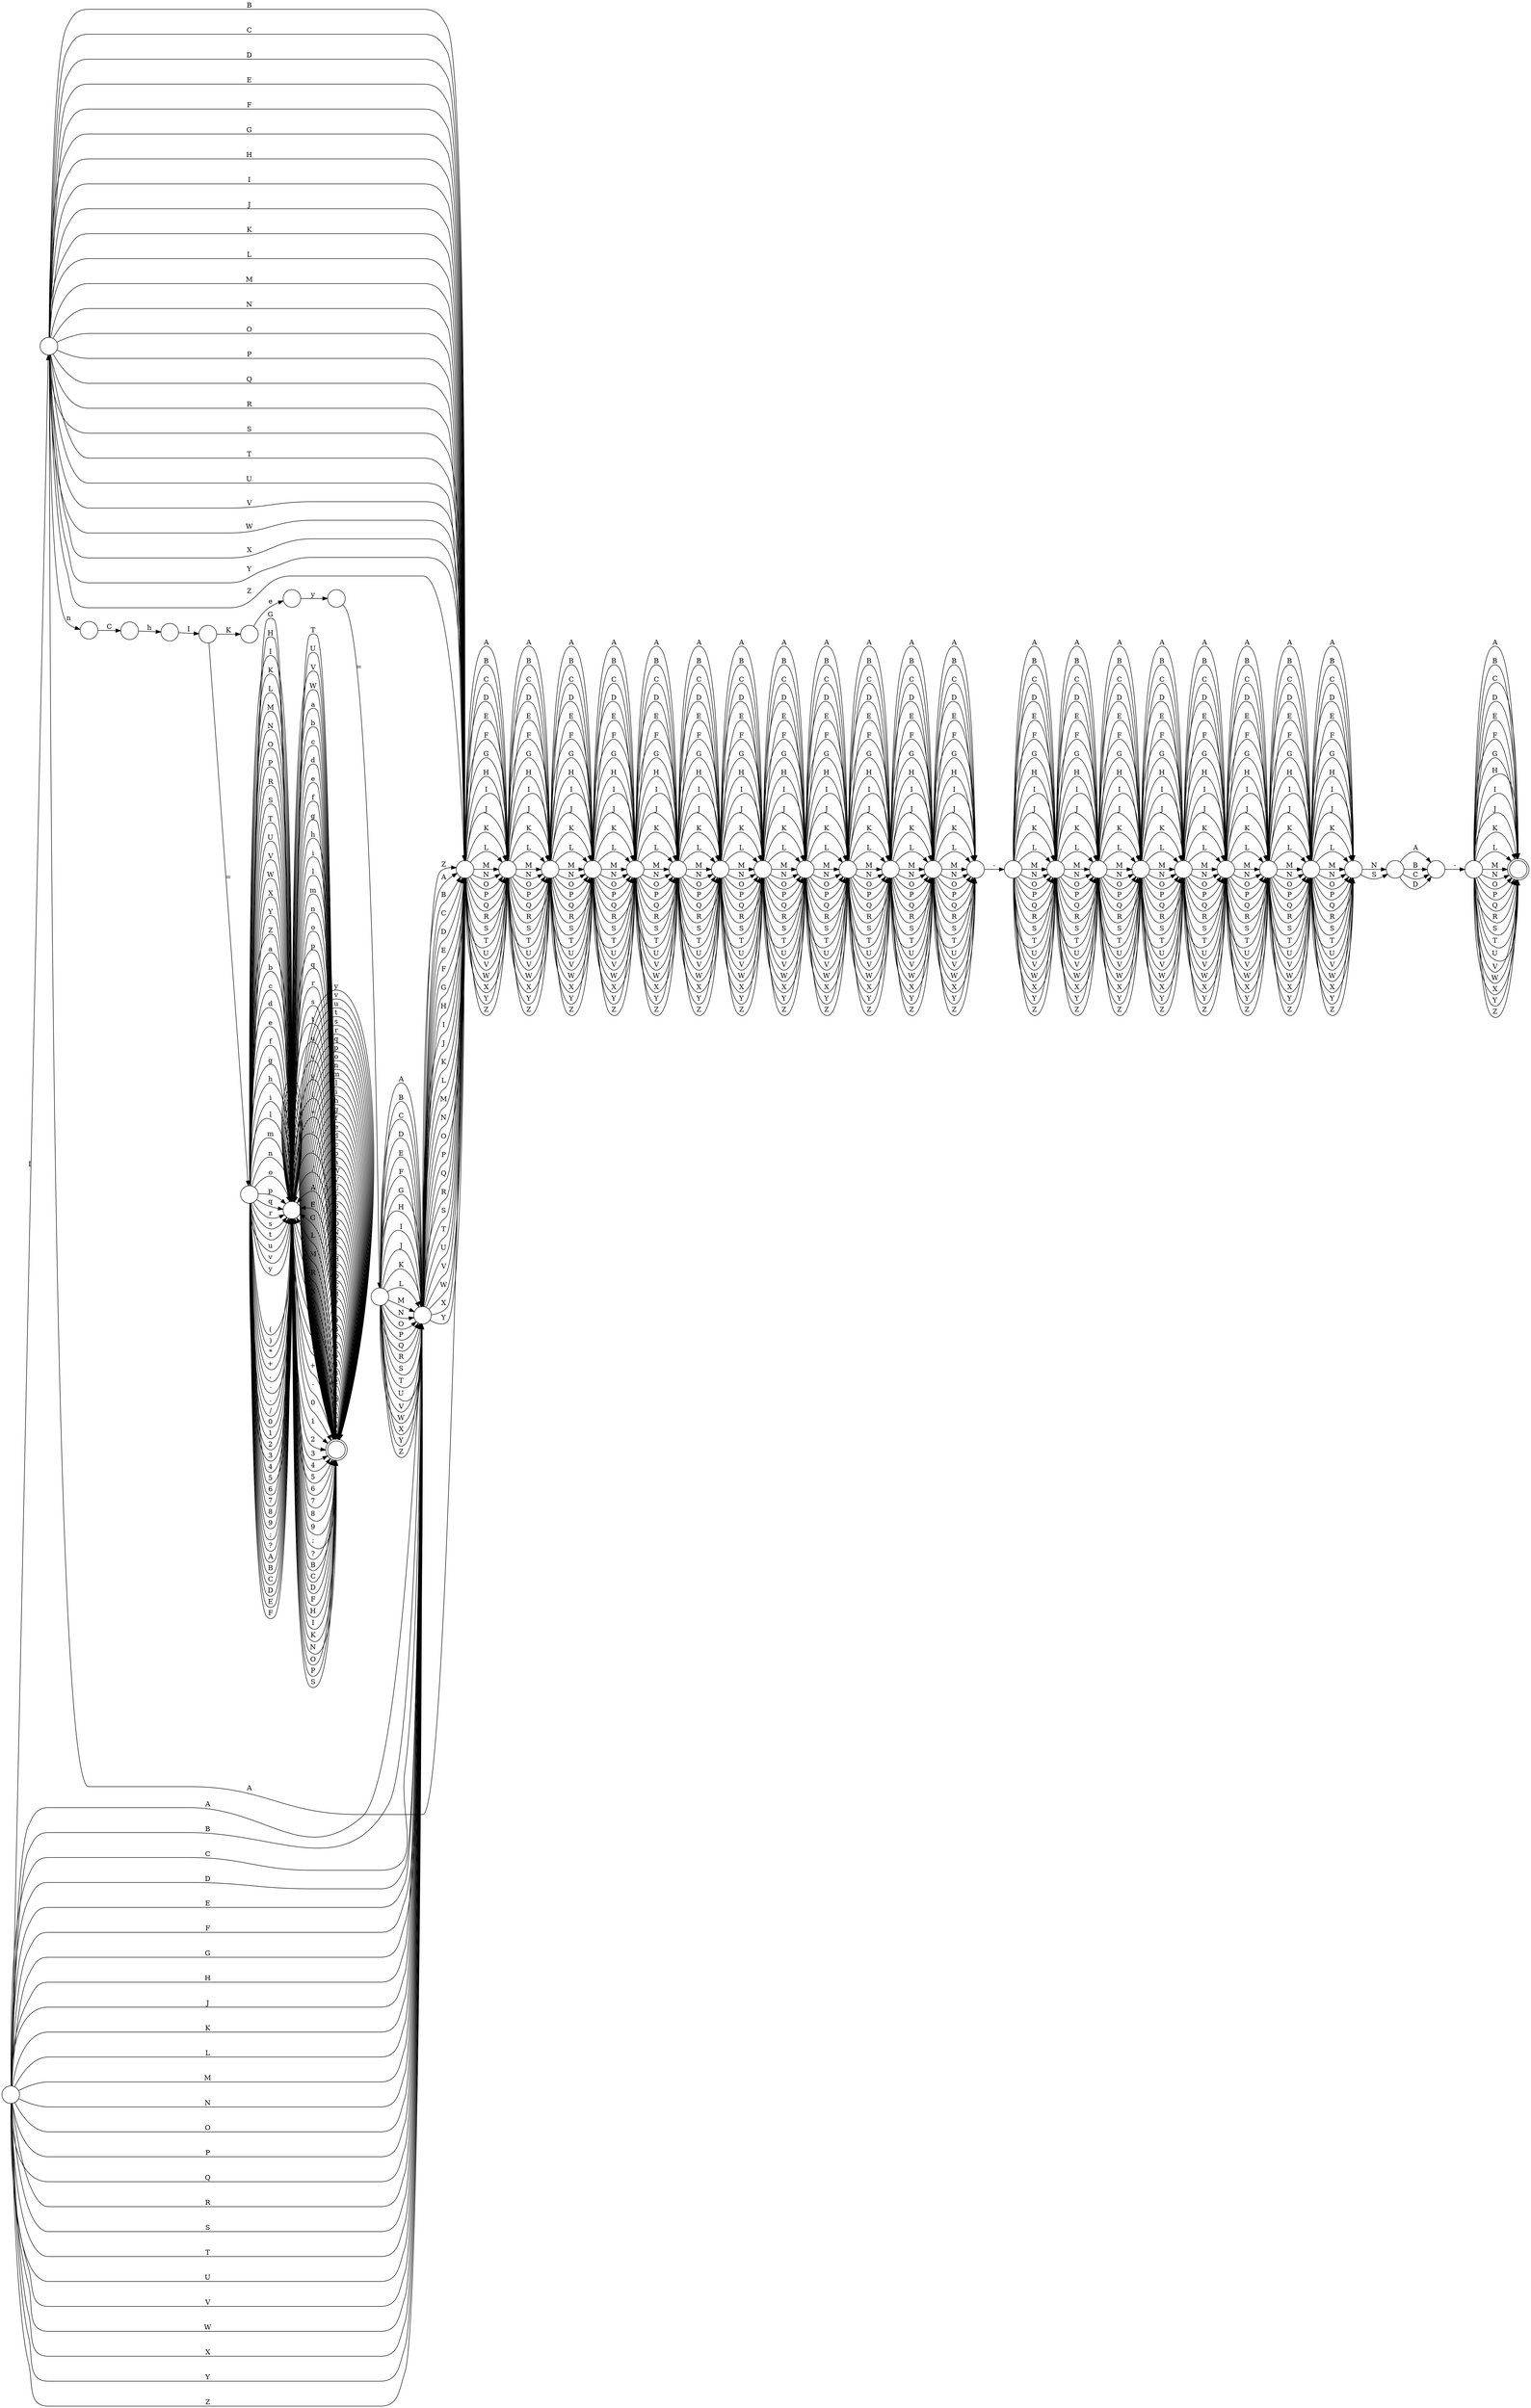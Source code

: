 digraph CFXdigraph {
  rankdir = LR;
  0 [shape=circle,label=""];
  0 -> 1 [label="A"]
  0 -> 1 [label="B"]
  0 -> 1 [label="C"]
  0 -> 1 [label="D"]
  0 -> 1 [label="E"]
  0 -> 1 [label="F"]
  0 -> 1 [label="G"]
  0 -> 1 [label="H"]
  0 -> 38 [label="I"]
  0 -> 1 [label="J"]
  0 -> 1 [label="K"]
  0 -> 1 [label="L"]
  0 -> 1 [label="M"]
  0 -> 1 [label="N"]
  0 -> 1 [label="O"]
  0 -> 1 [label="P"]
  0 -> 1 [label="Q"]
  0 -> 1 [label="R"]
  0 -> 1 [label="S"]
  0 -> 1 [label="T"]
  0 -> 1 [label="U"]
  0 -> 1 [label="V"]
  0 -> 1 [label="W"]
  0 -> 1 [label="X"]
  0 -> 1 [label="Y"]
  0 -> 1 [label="Z"]
  1 [shape=circle,label=""];
  1 -> 13 [label="A"]
  1 -> 13 [label="B"]
  1 -> 13 [label="C"]
  1 -> 13 [label="D"]
  1 -> 13 [label="E"]
  1 -> 13 [label="F"]
  1 -> 13 [label="G"]
  1 -> 13 [label="H"]
  1 -> 13 [label="I"]
  1 -> 13 [label="J"]
  1 -> 13 [label="K"]
  1 -> 13 [label="L"]
  1 -> 13 [label="M"]
  1 -> 13 [label="N"]
  1 -> 13 [label="O"]
  1 -> 13 [label="P"]
  1 -> 13 [label="Q"]
  1 -> 13 [label="R"]
  1 -> 13 [label="S"]
  1 -> 13 [label="T"]
  1 -> 13 [label="U"]
  1 -> 13 [label="V"]
  1 -> 13 [label="W"]
  1 -> 13 [label="X"]
  1 -> 13 [label="Y"]
  1 -> 13 [label="Z"]
  2 [shape=circle,label=""];
  2 -> 12 [label="("]
  2 -> 12 [label=")"]
  2 -> 12 [label="*"]
  2 -> 12 [label="+"]
  2 -> 12 [label=","]
  2 -> 12 [label="-"]
  2 -> 12 [label="."]
  2 -> 12 [label="/"]
  2 -> 12 [label="0"]
  2 -> 12 [label="1"]
  2 -> 12 [label="2"]
  2 -> 12 [label="3"]
  2 -> 12 [label="4"]
  2 -> 12 [label="5"]
  2 -> 12 [label="6"]
  2 -> 12 [label="7"]
  2 -> 12 [label="8"]
  2 -> 12 [label="9"]
  2 -> 12 [label=";"]
  2 -> 12 [label="?"]
  2 -> 12 [label="A"]
  2 -> 12 [label="B"]
  2 -> 12 [label="C"]
  2 -> 12 [label="D"]
  2 -> 12 [label="E"]
  2 -> 12 [label="F"]
  2 -> 12 [label="G"]
  2 -> 12 [label="H"]
  2 -> 12 [label="I"]
  2 -> 12 [label="K"]
  2 -> 12 [label="L"]
  2 -> 12 [label="M"]
  2 -> 12 [label="N"]
  2 -> 12 [label="O"]
  2 -> 12 [label="P"]
  2 -> 12 [label="R"]
  2 -> 12 [label="S"]
  2 -> 12 [label="T"]
  2 -> 12 [label="U"]
  2 -> 12 [label="V"]
  2 -> 12 [label="W"]
  2 -> 12 [label="X"]
  2 -> 12 [label="Y"]
  2 -> 12 [label="Z"]
  2 -> 12 [label="a"]
  2 -> 12 [label="b"]
  2 -> 12 [label="c"]
  2 -> 12 [label="d"]
  2 -> 12 [label="e"]
  2 -> 12 [label="f"]
  2 -> 12 [label="g"]
  2 -> 12 [label="h"]
  2 -> 12 [label="i"]
  2 -> 12 [label="l"]
  2 -> 12 [label="m"]
  2 -> 12 [label="n"]
  2 -> 12 [label="o"]
  2 -> 12 [label="p"]
  2 -> 12 [label="q"]
  2 -> 12 [label="r"]
  2 -> 12 [label="s"]
  2 -> 12 [label="t"]
  2 -> 12 [label="u"]
  2 -> 12 [label="v"]
  2 -> 12 [label="y"]
  3 [shape=circle,label=""];
  3 -> 1 [label="A"]
  3 -> 1 [label="B"]
  3 -> 1 [label="C"]
  3 -> 1 [label="D"]
  3 -> 1 [label="E"]
  3 -> 1 [label="F"]
  3 -> 1 [label="G"]
  3 -> 1 [label="H"]
  3 -> 1 [label="I"]
  3 -> 1 [label="J"]
  3 -> 1 [label="K"]
  3 -> 1 [label="L"]
  3 -> 1 [label="M"]
  3 -> 1 [label="N"]
  3 -> 1 [label="O"]
  3 -> 1 [label="P"]
  3 -> 1 [label="Q"]
  3 -> 1 [label="R"]
  3 -> 1 [label="S"]
  3 -> 1 [label="T"]
  3 -> 1 [label="U"]
  3 -> 1 [label="V"]
  3 -> 1 [label="W"]
  3 -> 1 [label="X"]
  3 -> 1 [label="Y"]
  3 -> 1 [label="Z"]
  4 [shape=circle,label=""];
  4 -> 10 [label="h"]
  5 [shape=circle,label=""];
  5 -> 15 [label="-"]
  6 [shape=circle,label=""];
  6 -> 2 [label="="]
  6 -> 7 [label="K"]
  7 [shape=circle,label=""];
  7 -> 9 [label="e"]
  8 [shape=circle,label=""];
  8 -> 5 [label="A"]
  8 -> 5 [label="B"]
  8 -> 5 [label="C"]
  8 -> 5 [label="D"]
  9 [shape=circle,label=""];
  9 -> 16 [label="y"]
  10 [shape=circle,label=""];
  10 -> 6 [label="I"]
  11 [shape=circle,label=""];
  11 -> 4 [label="C"]
  12 [shape=circle,label=""];
  12 -> 12 [label="("]
  12 -> 39 [label=")"]
  12 -> 12 [label="*"]
  12 -> 39 [label="+"]
  12 -> 12 [label=","]
  12 -> 39 [label="-"]
  12 -> 12 [label="."]
  12 -> 12 [label="/"]
  12 -> 39 [label="0"]
  12 -> 39 [label="1"]
  12 -> 39 [label="2"]
  12 -> 39 [label="3"]
  12 -> 39 [label="4"]
  12 -> 39 [label="5"]
  12 -> 39 [label="6"]
  12 -> 39 [label="7"]
  12 -> 39 [label="8"]
  12 -> 39 [label="9"]
  12 -> 39 [label=";"]
  12 -> 39 [label="?"]
  12 -> 12 [label="A"]
  12 -> 39 [label="B"]
  12 -> 39 [label="C"]
  12 -> 39 [label="D"]
  12 -> 12 [label="E"]
  12 -> 39 [label="F"]
  12 -> 12 [label="G"]
  12 -> 39 [label="H"]
  12 -> 39 [label="I"]
  12 -> 39 [label="K"]
  12 -> 12 [label="L"]
  12 -> 12 [label="M"]
  12 -> 39 [label="N"]
  12 -> 39 [label="O"]
  12 -> 39 [label="P"]
  12 -> 12 [label="R"]
  12 -> 39 [label="S"]
  12 -> 39 [label="T"]
  12 -> 39 [label="U"]
  12 -> 39 [label="V"]
  12 -> 39 [label="W"]
  12 -> 12 [label="X"]
  12 -> 12 [label="Y"]
  12 -> 12 [label="Z"]
  12 -> 39 [label="a"]
  12 -> 39 [label="b"]
  12 -> 39 [label="c"]
  12 -> 39 [label="d"]
  12 -> 39 [label="e"]
  12 -> 39 [label="f"]
  12 -> 39 [label="g"]
  12 -> 39 [label="h"]
  12 -> 39 [label="i"]
  12 -> 39 [label="l"]
  12 -> 39 [label="m"]
  12 -> 39 [label="n"]
  12 -> 39 [label="o"]
  12 -> 39 [label="p"]
  12 -> 39 [label="q"]
  12 -> 39 [label="r"]
  12 -> 39 [label="s"]
  12 -> 39 [label="t"]
  12 -> 39 [label="u"]
  12 -> 39 [label="v"]
  12 -> 39 [label="y"]
  13 [shape=circle,label=""];
  13 -> 37 [label="A"]
  13 -> 37 [label="B"]
  13 -> 37 [label="C"]
  13 -> 37 [label="D"]
  13 -> 37 [label="E"]
  13 -> 37 [label="F"]
  13 -> 37 [label="G"]
  13 -> 37 [label="H"]
  13 -> 37 [label="I"]
  13 -> 37 [label="J"]
  13 -> 37 [label="K"]
  13 -> 37 [label="L"]
  13 -> 37 [label="M"]
  13 -> 37 [label="N"]
  13 -> 37 [label="O"]
  13 -> 37 [label="P"]
  13 -> 37 [label="Q"]
  13 -> 37 [label="R"]
  13 -> 37 [label="S"]
  13 -> 37 [label="T"]
  13 -> 37 [label="U"]
  13 -> 37 [label="V"]
  13 -> 37 [label="W"]
  13 -> 37 [label="X"]
  13 -> 37 [label="Y"]
  13 -> 37 [label="Z"]
  14 [shape=circle,label=""];
  14 -> 33 [label="A"]
  14 -> 33 [label="B"]
  14 -> 33 [label="C"]
  14 -> 33 [label="D"]
  14 -> 33 [label="E"]
  14 -> 33 [label="F"]
  14 -> 33 [label="G"]
  14 -> 33 [label="H"]
  14 -> 33 [label="I"]
  14 -> 33 [label="J"]
  14 -> 33 [label="K"]
  14 -> 33 [label="L"]
  14 -> 33 [label="M"]
  14 -> 33 [label="N"]
  14 -> 33 [label="O"]
  14 -> 33 [label="P"]
  14 -> 33 [label="Q"]
  14 -> 33 [label="R"]
  14 -> 33 [label="S"]
  14 -> 33 [label="T"]
  14 -> 33 [label="U"]
  14 -> 33 [label="V"]
  14 -> 33 [label="W"]
  14 -> 33 [label="X"]
  14 -> 33 [label="Y"]
  14 -> 33 [label="Z"]
  15 [shape=circle,label=""];
  15 -> 20 [label="A"]
  15 -> 20 [label="B"]
  15 -> 20 [label="C"]
  15 -> 20 [label="D"]
  15 -> 20 [label="E"]
  15 -> 20 [label="F"]
  15 -> 20 [label="G"]
  15 -> 20 [label="H"]
  15 -> 20 [label="I"]
  15 -> 20 [label="J"]
  15 -> 20 [label="K"]
  15 -> 20 [label="L"]
  15 -> 20 [label="M"]
  15 -> 20 [label="N"]
  15 -> 20 [label="O"]
  15 -> 20 [label="P"]
  15 -> 20 [label="Q"]
  15 -> 20 [label="R"]
  15 -> 20 [label="S"]
  15 -> 20 [label="T"]
  15 -> 20 [label="U"]
  15 -> 20 [label="V"]
  15 -> 20 [label="W"]
  15 -> 20 [label="X"]
  15 -> 20 [label="Y"]
  15 -> 20 [label="Z"]
  16 [shape=circle,label=""];
  16 -> 3 [label="="]
  17 [shape=circle,label=""];
  17 -> 14 [label="-"]
  18 [shape=circle,label=""];
  18 -> 17 [label="A"]
  18 -> 17 [label="B"]
  18 -> 17 [label="C"]
  18 -> 17 [label="D"]
  18 -> 17 [label="E"]
  18 -> 17 [label="F"]
  18 -> 17 [label="G"]
  18 -> 17 [label="H"]
  18 -> 17 [label="I"]
  18 -> 17 [label="J"]
  18 -> 17 [label="K"]
  18 -> 17 [label="L"]
  18 -> 17 [label="M"]
  18 -> 17 [label="N"]
  18 -> 17 [label="O"]
  18 -> 17 [label="P"]
  18 -> 17 [label="Q"]
  18 -> 17 [label="R"]
  18 -> 17 [label="S"]
  18 -> 17 [label="T"]
  18 -> 17 [label="U"]
  18 -> 17 [label="V"]
  18 -> 17 [label="W"]
  18 -> 17 [label="X"]
  18 -> 17 [label="Y"]
  18 -> 17 [label="Z"]
  19 [shape=circle,label=""];
  19 -> 21 [label="A"]
  19 -> 21 [label="B"]
  19 -> 21 [label="C"]
  19 -> 21 [label="D"]
  19 -> 21 [label="E"]
  19 -> 21 [label="F"]
  19 -> 21 [label="G"]
  19 -> 21 [label="H"]
  19 -> 21 [label="I"]
  19 -> 21 [label="J"]
  19 -> 21 [label="K"]
  19 -> 21 [label="L"]
  19 -> 21 [label="M"]
  19 -> 21 [label="N"]
  19 -> 21 [label="O"]
  19 -> 21 [label="P"]
  19 -> 21 [label="Q"]
  19 -> 21 [label="R"]
  19 -> 21 [label="S"]
  19 -> 21 [label="T"]
  19 -> 21 [label="U"]
  19 -> 21 [label="V"]
  19 -> 21 [label="W"]
  19 -> 21 [label="X"]
  19 -> 21 [label="Y"]
  19 -> 21 [label="Z"]
  20 [shape=doublecircle,label=""];
  21 [shape=circle,label=""];
  21 -> 8 [label="N"]
  21 -> 8 [label="S"]
  22 [shape=circle,label=""];
  22 -> 18 [label="A"]
  22 -> 18 [label="B"]
  22 -> 18 [label="C"]
  22 -> 18 [label="D"]
  22 -> 18 [label="E"]
  22 -> 18 [label="F"]
  22 -> 18 [label="G"]
  22 -> 18 [label="H"]
  22 -> 18 [label="I"]
  22 -> 18 [label="J"]
  22 -> 18 [label="K"]
  22 -> 18 [label="L"]
  22 -> 18 [label="M"]
  22 -> 18 [label="N"]
  22 -> 18 [label="O"]
  22 -> 18 [label="P"]
  22 -> 18 [label="Q"]
  22 -> 18 [label="R"]
  22 -> 18 [label="S"]
  22 -> 18 [label="T"]
  22 -> 18 [label="U"]
  22 -> 18 [label="V"]
  22 -> 18 [label="W"]
  22 -> 18 [label="X"]
  22 -> 18 [label="Y"]
  22 -> 18 [label="Z"]
  23 [shape=circle,label=""];
  23 -> 19 [label="A"]
  23 -> 19 [label="B"]
  23 -> 19 [label="C"]
  23 -> 19 [label="D"]
  23 -> 19 [label="E"]
  23 -> 19 [label="F"]
  23 -> 19 [label="G"]
  23 -> 19 [label="H"]
  23 -> 19 [label="I"]
  23 -> 19 [label="J"]
  23 -> 19 [label="K"]
  23 -> 19 [label="L"]
  23 -> 19 [label="M"]
  23 -> 19 [label="N"]
  23 -> 19 [label="O"]
  23 -> 19 [label="P"]
  23 -> 19 [label="Q"]
  23 -> 19 [label="R"]
  23 -> 19 [label="S"]
  23 -> 19 [label="T"]
  23 -> 19 [label="U"]
  23 -> 19 [label="V"]
  23 -> 19 [label="W"]
  23 -> 19 [label="X"]
  23 -> 19 [label="Y"]
  23 -> 19 [label="Z"]
  24 [shape=circle,label=""];
  24 -> 22 [label="A"]
  24 -> 22 [label="B"]
  24 -> 22 [label="C"]
  24 -> 22 [label="D"]
  24 -> 22 [label="E"]
  24 -> 22 [label="F"]
  24 -> 22 [label="G"]
  24 -> 22 [label="H"]
  24 -> 22 [label="I"]
  24 -> 22 [label="J"]
  24 -> 22 [label="K"]
  24 -> 22 [label="L"]
  24 -> 22 [label="M"]
  24 -> 22 [label="N"]
  24 -> 22 [label="O"]
  24 -> 22 [label="P"]
  24 -> 22 [label="Q"]
  24 -> 22 [label="R"]
  24 -> 22 [label="S"]
  24 -> 22 [label="T"]
  24 -> 22 [label="U"]
  24 -> 22 [label="V"]
  24 -> 22 [label="W"]
  24 -> 22 [label="X"]
  24 -> 22 [label="Y"]
  24 -> 22 [label="Z"]
  25 [shape=circle,label=""];
  25 -> 23 [label="A"]
  25 -> 23 [label="B"]
  25 -> 23 [label="C"]
  25 -> 23 [label="D"]
  25 -> 23 [label="E"]
  25 -> 23 [label="F"]
  25 -> 23 [label="G"]
  25 -> 23 [label="H"]
  25 -> 23 [label="I"]
  25 -> 23 [label="J"]
  25 -> 23 [label="K"]
  25 -> 23 [label="L"]
  25 -> 23 [label="M"]
  25 -> 23 [label="N"]
  25 -> 23 [label="O"]
  25 -> 23 [label="P"]
  25 -> 23 [label="Q"]
  25 -> 23 [label="R"]
  25 -> 23 [label="S"]
  25 -> 23 [label="T"]
  25 -> 23 [label="U"]
  25 -> 23 [label="V"]
  25 -> 23 [label="W"]
  25 -> 23 [label="X"]
  25 -> 23 [label="Y"]
  25 -> 23 [label="Z"]
  26 [shape=circle,label=""];
  26 -> 24 [label="A"]
  26 -> 24 [label="B"]
  26 -> 24 [label="C"]
  26 -> 24 [label="D"]
  26 -> 24 [label="E"]
  26 -> 24 [label="F"]
  26 -> 24 [label="G"]
  26 -> 24 [label="H"]
  26 -> 24 [label="I"]
  26 -> 24 [label="J"]
  26 -> 24 [label="K"]
  26 -> 24 [label="L"]
  26 -> 24 [label="M"]
  26 -> 24 [label="N"]
  26 -> 24 [label="O"]
  26 -> 24 [label="P"]
  26 -> 24 [label="Q"]
  26 -> 24 [label="R"]
  26 -> 24 [label="S"]
  26 -> 24 [label="T"]
  26 -> 24 [label="U"]
  26 -> 24 [label="V"]
  26 -> 24 [label="W"]
  26 -> 24 [label="X"]
  26 -> 24 [label="Y"]
  26 -> 24 [label="Z"]
  27 [shape=circle,label=""];
  27 -> 25 [label="A"]
  27 -> 25 [label="B"]
  27 -> 25 [label="C"]
  27 -> 25 [label="D"]
  27 -> 25 [label="E"]
  27 -> 25 [label="F"]
  27 -> 25 [label="G"]
  27 -> 25 [label="H"]
  27 -> 25 [label="I"]
  27 -> 25 [label="J"]
  27 -> 25 [label="K"]
  27 -> 25 [label="L"]
  27 -> 25 [label="M"]
  27 -> 25 [label="N"]
  27 -> 25 [label="O"]
  27 -> 25 [label="P"]
  27 -> 25 [label="Q"]
  27 -> 25 [label="R"]
  27 -> 25 [label="S"]
  27 -> 25 [label="T"]
  27 -> 25 [label="U"]
  27 -> 25 [label="V"]
  27 -> 25 [label="W"]
  27 -> 25 [label="X"]
  27 -> 25 [label="Y"]
  27 -> 25 [label="Z"]
  28 [shape=circle,label=""];
  28 -> 26 [label="A"]
  28 -> 26 [label="B"]
  28 -> 26 [label="C"]
  28 -> 26 [label="D"]
  28 -> 26 [label="E"]
  28 -> 26 [label="F"]
  28 -> 26 [label="G"]
  28 -> 26 [label="H"]
  28 -> 26 [label="I"]
  28 -> 26 [label="J"]
  28 -> 26 [label="K"]
  28 -> 26 [label="L"]
  28 -> 26 [label="M"]
  28 -> 26 [label="N"]
  28 -> 26 [label="O"]
  28 -> 26 [label="P"]
  28 -> 26 [label="Q"]
  28 -> 26 [label="R"]
  28 -> 26 [label="S"]
  28 -> 26 [label="T"]
  28 -> 26 [label="U"]
  28 -> 26 [label="V"]
  28 -> 26 [label="W"]
  28 -> 26 [label="X"]
  28 -> 26 [label="Y"]
  28 -> 26 [label="Z"]
  29 [shape=circle,label=""];
  29 -> 27 [label="A"]
  29 -> 27 [label="B"]
  29 -> 27 [label="C"]
  29 -> 27 [label="D"]
  29 -> 27 [label="E"]
  29 -> 27 [label="F"]
  29 -> 27 [label="G"]
  29 -> 27 [label="H"]
  29 -> 27 [label="I"]
  29 -> 27 [label="J"]
  29 -> 27 [label="K"]
  29 -> 27 [label="L"]
  29 -> 27 [label="M"]
  29 -> 27 [label="N"]
  29 -> 27 [label="O"]
  29 -> 27 [label="P"]
  29 -> 27 [label="Q"]
  29 -> 27 [label="R"]
  29 -> 27 [label="S"]
  29 -> 27 [label="T"]
  29 -> 27 [label="U"]
  29 -> 27 [label="V"]
  29 -> 27 [label="W"]
  29 -> 27 [label="X"]
  29 -> 27 [label="Y"]
  29 -> 27 [label="Z"]
  30 [shape=circle,label=""];
  30 -> 28 [label="A"]
  30 -> 28 [label="B"]
  30 -> 28 [label="C"]
  30 -> 28 [label="D"]
  30 -> 28 [label="E"]
  30 -> 28 [label="F"]
  30 -> 28 [label="G"]
  30 -> 28 [label="H"]
  30 -> 28 [label="I"]
  30 -> 28 [label="J"]
  30 -> 28 [label="K"]
  30 -> 28 [label="L"]
  30 -> 28 [label="M"]
  30 -> 28 [label="N"]
  30 -> 28 [label="O"]
  30 -> 28 [label="P"]
  30 -> 28 [label="Q"]
  30 -> 28 [label="R"]
  30 -> 28 [label="S"]
  30 -> 28 [label="T"]
  30 -> 28 [label="U"]
  30 -> 28 [label="V"]
  30 -> 28 [label="W"]
  30 -> 28 [label="X"]
  30 -> 28 [label="Y"]
  30 -> 28 [label="Z"]
  31 [shape=circle,label=""];
  31 -> 29 [label="A"]
  31 -> 29 [label="B"]
  31 -> 29 [label="C"]
  31 -> 29 [label="D"]
  31 -> 29 [label="E"]
  31 -> 29 [label="F"]
  31 -> 29 [label="G"]
  31 -> 29 [label="H"]
  31 -> 29 [label="I"]
  31 -> 29 [label="J"]
  31 -> 29 [label="K"]
  31 -> 29 [label="L"]
  31 -> 29 [label="M"]
  31 -> 29 [label="N"]
  31 -> 29 [label="O"]
  31 -> 29 [label="P"]
  31 -> 29 [label="Q"]
  31 -> 29 [label="R"]
  31 -> 29 [label="S"]
  31 -> 29 [label="T"]
  31 -> 29 [label="U"]
  31 -> 29 [label="V"]
  31 -> 29 [label="W"]
  31 -> 29 [label="X"]
  31 -> 29 [label="Y"]
  31 -> 29 [label="Z"]
  32 [shape=circle,label=""];
  32 -> 30 [label="A"]
  32 -> 30 [label="B"]
  32 -> 30 [label="C"]
  32 -> 30 [label="D"]
  32 -> 30 [label="E"]
  32 -> 30 [label="F"]
  32 -> 30 [label="G"]
  32 -> 30 [label="H"]
  32 -> 30 [label="I"]
  32 -> 30 [label="J"]
  32 -> 30 [label="K"]
  32 -> 30 [label="L"]
  32 -> 30 [label="M"]
  32 -> 30 [label="N"]
  32 -> 30 [label="O"]
  32 -> 30 [label="P"]
  32 -> 30 [label="Q"]
  32 -> 30 [label="R"]
  32 -> 30 [label="S"]
  32 -> 30 [label="T"]
  32 -> 30 [label="U"]
  32 -> 30 [label="V"]
  32 -> 30 [label="W"]
  32 -> 30 [label="X"]
  32 -> 30 [label="Y"]
  32 -> 30 [label="Z"]
  33 [shape=circle,label=""];
  33 -> 31 [label="A"]
  33 -> 31 [label="B"]
  33 -> 31 [label="C"]
  33 -> 31 [label="D"]
  33 -> 31 [label="E"]
  33 -> 31 [label="F"]
  33 -> 31 [label="G"]
  33 -> 31 [label="H"]
  33 -> 31 [label="I"]
  33 -> 31 [label="J"]
  33 -> 31 [label="K"]
  33 -> 31 [label="L"]
  33 -> 31 [label="M"]
  33 -> 31 [label="N"]
  33 -> 31 [label="O"]
  33 -> 31 [label="P"]
  33 -> 31 [label="Q"]
  33 -> 31 [label="R"]
  33 -> 31 [label="S"]
  33 -> 31 [label="T"]
  33 -> 31 [label="U"]
  33 -> 31 [label="V"]
  33 -> 31 [label="W"]
  33 -> 31 [label="X"]
  33 -> 31 [label="Y"]
  33 -> 31 [label="Z"]
  34 [shape=circle,label=""];
  34 -> 32 [label="A"]
  34 -> 32 [label="B"]
  34 -> 32 [label="C"]
  34 -> 32 [label="D"]
  34 -> 32 [label="E"]
  34 -> 32 [label="F"]
  34 -> 32 [label="G"]
  34 -> 32 [label="H"]
  34 -> 32 [label="I"]
  34 -> 32 [label="J"]
  34 -> 32 [label="K"]
  34 -> 32 [label="L"]
  34 -> 32 [label="M"]
  34 -> 32 [label="N"]
  34 -> 32 [label="O"]
  34 -> 32 [label="P"]
  34 -> 32 [label="Q"]
  34 -> 32 [label="R"]
  34 -> 32 [label="S"]
  34 -> 32 [label="T"]
  34 -> 32 [label="U"]
  34 -> 32 [label="V"]
  34 -> 32 [label="W"]
  34 -> 32 [label="X"]
  34 -> 32 [label="Y"]
  34 -> 32 [label="Z"]
  35 [shape=circle,label=""];
  35 -> 34 [label="A"]
  35 -> 34 [label="B"]
  35 -> 34 [label="C"]
  35 -> 34 [label="D"]
  35 -> 34 [label="E"]
  35 -> 34 [label="F"]
  35 -> 34 [label="G"]
  35 -> 34 [label="H"]
  35 -> 34 [label="I"]
  35 -> 34 [label="J"]
  35 -> 34 [label="K"]
  35 -> 34 [label="L"]
  35 -> 34 [label="M"]
  35 -> 34 [label="N"]
  35 -> 34 [label="O"]
  35 -> 34 [label="P"]
  35 -> 34 [label="Q"]
  35 -> 34 [label="R"]
  35 -> 34 [label="S"]
  35 -> 34 [label="T"]
  35 -> 34 [label="U"]
  35 -> 34 [label="V"]
  35 -> 34 [label="W"]
  35 -> 34 [label="X"]
  35 -> 34 [label="Y"]
  35 -> 34 [label="Z"]
  36 [shape=circle,label=""];
  36 -> 35 [label="A"]
  36 -> 35 [label="B"]
  36 -> 35 [label="C"]
  36 -> 35 [label="D"]
  36 -> 35 [label="E"]
  36 -> 35 [label="F"]
  36 -> 35 [label="G"]
  36 -> 35 [label="H"]
  36 -> 35 [label="I"]
  36 -> 35 [label="J"]
  36 -> 35 [label="K"]
  36 -> 35 [label="L"]
  36 -> 35 [label="M"]
  36 -> 35 [label="N"]
  36 -> 35 [label="O"]
  36 -> 35 [label="P"]
  36 -> 35 [label="Q"]
  36 -> 35 [label="R"]
  36 -> 35 [label="S"]
  36 -> 35 [label="T"]
  36 -> 35 [label="U"]
  36 -> 35 [label="V"]
  36 -> 35 [label="W"]
  36 -> 35 [label="X"]
  36 -> 35 [label="Y"]
  36 -> 35 [label="Z"]
  37 [shape=circle,label=""];
  37 -> 36 [label="A"]
  37 -> 36 [label="B"]
  37 -> 36 [label="C"]
  37 -> 36 [label="D"]
  37 -> 36 [label="E"]
  37 -> 36 [label="F"]
  37 -> 36 [label="G"]
  37 -> 36 [label="H"]
  37 -> 36 [label="I"]
  37 -> 36 [label="J"]
  37 -> 36 [label="K"]
  37 -> 36 [label="L"]
  37 -> 36 [label="M"]
  37 -> 36 [label="N"]
  37 -> 36 [label="O"]
  37 -> 36 [label="P"]
  37 -> 36 [label="Q"]
  37 -> 36 [label="R"]
  37 -> 36 [label="S"]
  37 -> 36 [label="T"]
  37 -> 36 [label="U"]
  37 -> 36 [label="V"]
  37 -> 36 [label="W"]
  37 -> 36 [label="X"]
  37 -> 36 [label="Y"]
  37 -> 36 [label="Z"]
  38 [shape=circle,label=""];
  38 -> 13 [label="A"]
  38 -> 13 [label="B"]
  38 -> 13 [label="C"]
  38 -> 13 [label="D"]
  38 -> 13 [label="E"]
  38 -> 13 [label="F"]
  38 -> 13 [label="G"]
  38 -> 13 [label="H"]
  38 -> 13 [label="I"]
  38 -> 13 [label="J"]
  38 -> 13 [label="K"]
  38 -> 13 [label="L"]
  38 -> 13 [label="M"]
  38 -> 13 [label="N"]
  38 -> 13 [label="O"]
  38 -> 13 [label="P"]
  38 -> 13 [label="Q"]
  38 -> 13 [label="R"]
  38 -> 13 [label="S"]
  38 -> 13 [label="T"]
  38 -> 13 [label="U"]
  38 -> 13 [label="V"]
  38 -> 13 [label="W"]
  38 -> 13 [label="X"]
  38 -> 13 [label="Y"]
  38 -> 13 [label="Z"]
  38 -> 11 [label="n"]
  39 [shape=doublecircle,label=""];
  39 -> 12 [label="("]
  39 -> 39 [label=")"]
  39 -> 12 [label="*"]
  39 -> 39 [label="+"]
  39 -> 12 [label=","]
  39 -> 39 [label="-"]
  39 -> 12 [label="."]
  39 -> 12 [label="/"]
  39 -> 39 [label="0"]
  39 -> 39 [label="1"]
  39 -> 39 [label="2"]
  39 -> 39 [label="3"]
  39 -> 39 [label="4"]
  39 -> 39 [label="5"]
  39 -> 39 [label="6"]
  39 -> 39 [label="7"]
  39 -> 39 [label="8"]
  39 -> 39 [label="9"]
  39 -> 39 [label=";"]
  39 -> 39 [label="?"]
  39 -> 12 [label="A"]
  39 -> 39 [label="B"]
  39 -> 39 [label="C"]
  39 -> 39 [label="D"]
  39 -> 12 [label="E"]
  39 -> 39 [label="F"]
  39 -> 12 [label="G"]
  39 -> 39 [label="H"]
  39 -> 39 [label="I"]
  39 -> 39 [label="K"]
  39 -> 12 [label="L"]
  39 -> 12 [label="M"]
  39 -> 39 [label="N"]
  39 -> 39 [label="O"]
  39 -> 39 [label="P"]
  39 -> 12 [label="R"]
  39 -> 39 [label="S"]
  39 -> 39 [label="T"]
  39 -> 39 [label="U"]
  39 -> 39 [label="V"]
  39 -> 39 [label="W"]
  39 -> 12 [label="X"]
  39 -> 12 [label="Y"]
  39 -> 12 [label="Z"]
  39 -> 39 [label="a"]
  39 -> 39 [label="b"]
  39 -> 39 [label="c"]
  39 -> 39 [label="d"]
  39 -> 39 [label="e"]
  39 -> 39 [label="f"]
  39 -> 39 [label="g"]
  39 -> 39 [label="h"]
  39 -> 39 [label="i"]
  39 -> 39 [label="l"]
  39 -> 39 [label="m"]
  39 -> 39 [label="n"]
  39 -> 39 [label="o"]
  39 -> 39 [label="p"]
  39 -> 39 [label="q"]
  39 -> 39 [label="r"]
  39 -> 39 [label="s"]
  39 -> 39 [label="t"]
  39 -> 39 [label="u"]
  39 -> 39 [label="v"]
  39 -> 39 [label="y"]
}
